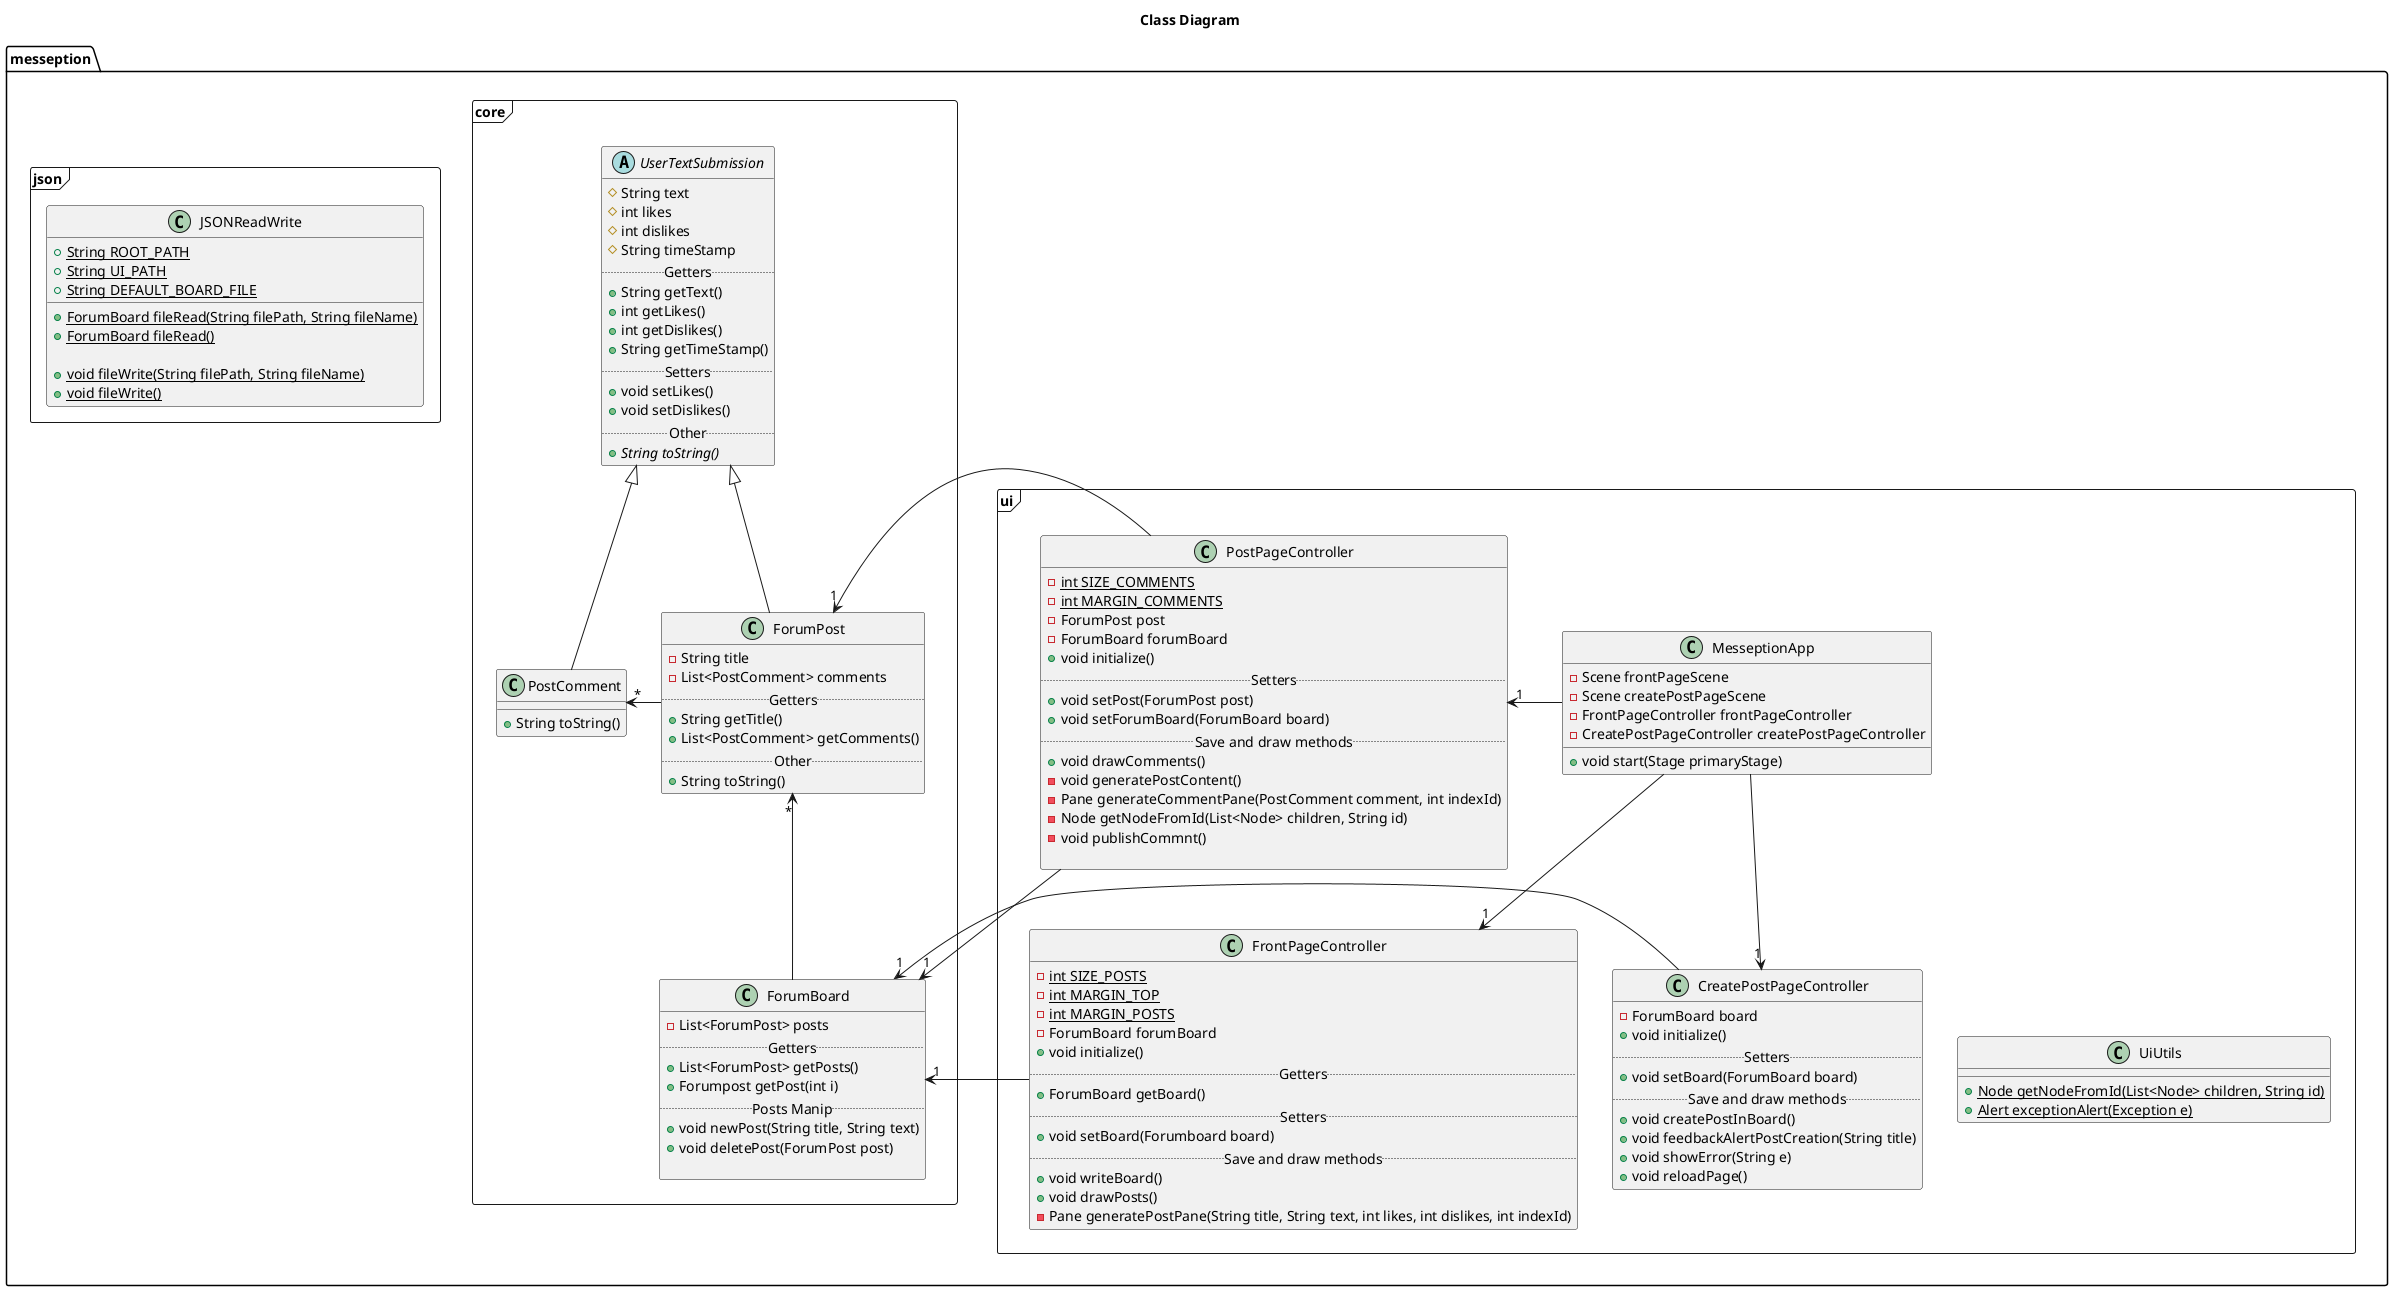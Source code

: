 @startuml

title Class Diagram

package messeption.core <<Frame>> {
    Abstract class UserTextSubmission {
        # String text
        # int likes
        # int dislikes
        # String timeStamp
        .. Getters ..
        + String getText()
        + int getLikes()
        + int getDislikes()
        + String getTimeStamp()
        .. Setters ..
        + void setLikes()
        + void setDislikes()
        ..Other..
        + {abstract} String toString() 
    }
    class ForumBoard {
        - List<ForumPost> posts
        .. Getters ..
        + List<ForumPost> getPosts()
        + Forumpost getPost(int i)
        .. Posts Manip ..
        + void newPost(String title, String text)
        + void deletePost(ForumPost post)
        
    }
    class PostComment extends UserTextSubmission {
        + String toString()
    }
    class ForumPost extends UserTextSubmission {
        - String title
        - List<PostComment> comments
        .. Getters ..
        + String getTitle()
        + List<PostComment> getComments()
        .. Other ..
        + String toString()
    }
    
    ForumPost -left-> "*" PostComment
    ForumPost "*" <-down- ForumBoard
}

package messeption.json <<Frame>> {
    class JSONReadWrite {
        + {static} String ROOT_PATH
        + {static} String UI_PATH
        + {static} String DEFAULT_BOARD_FILE
        
        + {static} ForumBoard fileRead(String filePath, String fileName)
        + {static} ForumBoard fileRead()
        
        + {static} void fileWrite(String filePath, String fileName)
        + {static} void fileWrite()
    }
}

package messeption.ui <<Frame>> {
    class MesseptionApp {
        - Scene frontPageScene
        - Scene createPostPageScene
        - FrontPageController frontPageController
        - CreatePostPageController createPostPageController
        + void start(Stage primaryStage)
    }
    class FrontPageController {
        - {static} int SIZE_POSTS
        - {static} int MARGIN_TOP
        - {static} int MARGIN_POSTS
        - ForumBoard forumBoard
        + void initialize()
        .. Getters ..
        + ForumBoard getBoard()
        .. Setters ..
        + void setBoard(Forumboard board)
        .. Save and draw methods ..
        + void writeBoard()
        + void drawPosts()
        - Pane generatePostPane(String title, String text, int likes, int dislikes, int indexId)
    }
    class CreatePostPageController {
        - ForumBoard board
        + void initialize()
        ..Setters..
        + void setBoard(ForumBoard board)
        .. Save and draw methods ..
        + void createPostInBoard()
        + void feedbackAlertPostCreation(String title)
        + void showError(String e)
        + void reloadPage()
    }
    class PostPageController {
        - {static} int SIZE_COMMENTS
        - {static} int MARGIN_COMMENTS
        - ForumPost post
        - ForumBoard forumBoard
        + void initialize()
        .. Setters ..
        + void setPost(ForumPost post)
        + void setForumBoard(ForumBoard board)
        .. Save and draw methods ..
        + void drawComments()
        - void generatePostContent()
        - Pane generateCommentPane(PostComment comment, int indexId)
        - Node getNodeFromId(List<Node> children, String id)
        - void publishCommnt()
        
    }
    
    class UiUtils {
        + {static} Node getNodeFromId(List<Node> children, String id)
        + {static} Alert exceptionAlert(Exception e)
    }
    
    MesseptionApp --> "1" FrontPageController
    MesseptionApp --> "1" CreatePostPageController
    MesseptionApp -left-> "1" PostPageController
    ForumPost "1" <-left- PostPageController
    ForumBoard "1" <-- CreatePostPageController
    ForumBoard "1" <-left- FrontPageController
    ForumBoard "1" <-- PostPageController
    MesseptionApp -[hidden]-> UiUtils
}
messeption.core -[hidden]-> messeption.ui
@enduml
